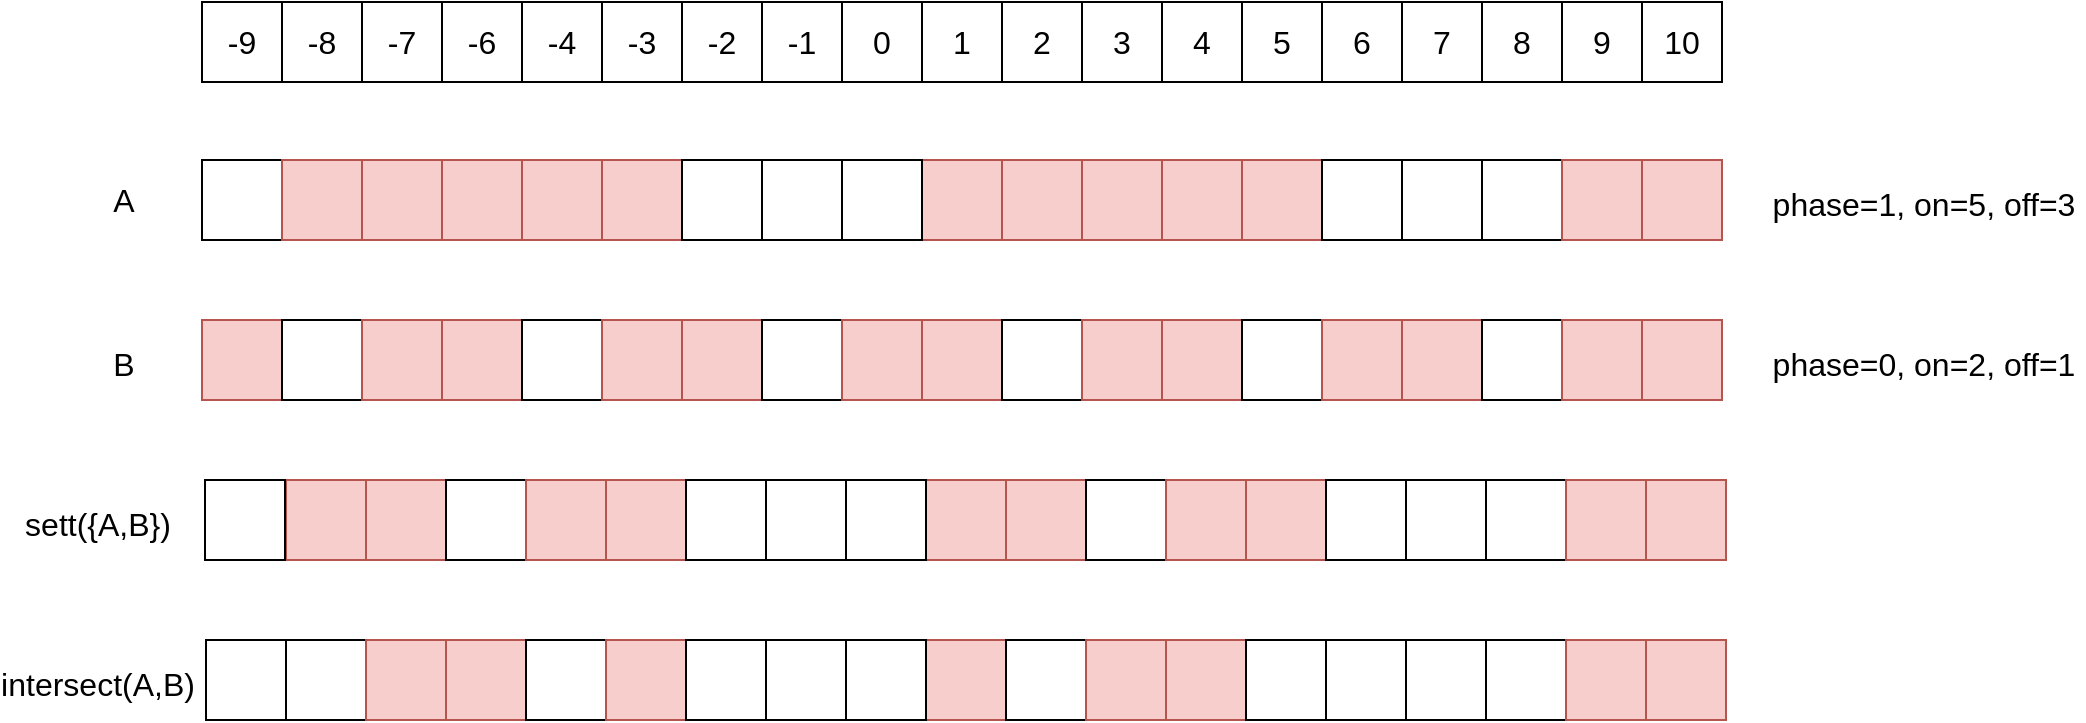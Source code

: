 <mxfile version="20.3.7" type="device"><diagram id="hB45ELTEsidGIPMGBpWh" name="Page-1"><mxGraphModel dx="2066" dy="1129" grid="1" gridSize="10" guides="1" tooltips="1" connect="1" arrows="1" fold="1" page="1" pageScale="1" pageWidth="1169" pageHeight="827" math="0" shadow="0"><root><mxCell id="0"/><mxCell id="1" parent="0"/><mxCell id="6-0hSGk9Hx_-3tuUZx68-142" value="-9" style="whiteSpace=wrap;html=1;aspect=fixed;fontSize=16;" vertex="1" parent="1"><mxGeometry x="119" y="121" width="40" height="40" as="geometry"/></mxCell><mxCell id="6-0hSGk9Hx_-3tuUZx68-143" value="-8" style="whiteSpace=wrap;html=1;aspect=fixed;fontSize=16;" vertex="1" parent="1"><mxGeometry x="159" y="121" width="40" height="40" as="geometry"/></mxCell><mxCell id="6-0hSGk9Hx_-3tuUZx68-144" value="-7" style="whiteSpace=wrap;html=1;aspect=fixed;fontSize=16;" vertex="1" parent="1"><mxGeometry x="199" y="121" width="40" height="40" as="geometry"/></mxCell><mxCell id="6-0hSGk9Hx_-3tuUZx68-145" value="-6" style="whiteSpace=wrap;html=1;aspect=fixed;fontSize=16;" vertex="1" parent="1"><mxGeometry x="239" y="121" width="40" height="40" as="geometry"/></mxCell><mxCell id="6-0hSGk9Hx_-3tuUZx68-146" value="-4" style="whiteSpace=wrap;html=1;aspect=fixed;fontSize=16;" vertex="1" parent="1"><mxGeometry x="279" y="121" width="40" height="40" as="geometry"/></mxCell><mxCell id="6-0hSGk9Hx_-3tuUZx68-147" value="-3" style="whiteSpace=wrap;html=1;aspect=fixed;fontSize=16;" vertex="1" parent="1"><mxGeometry x="319" y="121" width="40" height="40" as="geometry"/></mxCell><mxCell id="6-0hSGk9Hx_-3tuUZx68-148" value="-2" style="whiteSpace=wrap;html=1;aspect=fixed;fontSize=16;" vertex="1" parent="1"><mxGeometry x="359" y="121" width="40" height="40" as="geometry"/></mxCell><mxCell id="6-0hSGk9Hx_-3tuUZx68-149" value="-1" style="whiteSpace=wrap;html=1;aspect=fixed;fontSize=16;" vertex="1" parent="1"><mxGeometry x="399" y="121" width="40" height="40" as="geometry"/></mxCell><mxCell id="6-0hSGk9Hx_-3tuUZx68-150" value="0" style="whiteSpace=wrap;html=1;aspect=fixed;fontSize=16;" vertex="1" parent="1"><mxGeometry x="439" y="121" width="40" height="40" as="geometry"/></mxCell><mxCell id="6-0hSGk9Hx_-3tuUZx68-151" value="1" style="whiteSpace=wrap;html=1;aspect=fixed;fontSize=16;" vertex="1" parent="1"><mxGeometry x="479" y="121" width="40" height="40" as="geometry"/></mxCell><mxCell id="6-0hSGk9Hx_-3tuUZx68-152" value="2" style="whiteSpace=wrap;html=1;aspect=fixed;fontSize=16;" vertex="1" parent="1"><mxGeometry x="519" y="121" width="40" height="40" as="geometry"/></mxCell><mxCell id="6-0hSGk9Hx_-3tuUZx68-153" value="3" style="whiteSpace=wrap;html=1;aspect=fixed;fontSize=16;" vertex="1" parent="1"><mxGeometry x="559" y="121" width="40" height="40" as="geometry"/></mxCell><mxCell id="6-0hSGk9Hx_-3tuUZx68-154" value="4" style="whiteSpace=wrap;html=1;aspect=fixed;fontSize=16;" vertex="1" parent="1"><mxGeometry x="599" y="121" width="40" height="40" as="geometry"/></mxCell><mxCell id="6-0hSGk9Hx_-3tuUZx68-155" value="5" style="whiteSpace=wrap;html=1;aspect=fixed;fontSize=16;" vertex="1" parent="1"><mxGeometry x="639" y="121" width="40" height="40" as="geometry"/></mxCell><mxCell id="6-0hSGk9Hx_-3tuUZx68-156" value="6" style="whiteSpace=wrap;html=1;aspect=fixed;fontSize=16;" vertex="1" parent="1"><mxGeometry x="679" y="121" width="40" height="40" as="geometry"/></mxCell><mxCell id="6-0hSGk9Hx_-3tuUZx68-157" value="7" style="whiteSpace=wrap;html=1;aspect=fixed;fontSize=16;" vertex="1" parent="1"><mxGeometry x="719" y="121" width="40" height="40" as="geometry"/></mxCell><mxCell id="6-0hSGk9Hx_-3tuUZx68-158" value="8" style="whiteSpace=wrap;html=1;aspect=fixed;fontSize=16;" vertex="1" parent="1"><mxGeometry x="759" y="121" width="40" height="40" as="geometry"/></mxCell><mxCell id="6-0hSGk9Hx_-3tuUZx68-159" value="9" style="whiteSpace=wrap;html=1;aspect=fixed;fontSize=16;" vertex="1" parent="1"><mxGeometry x="799" y="121" width="40" height="40" as="geometry"/></mxCell><mxCell id="6-0hSGk9Hx_-3tuUZx68-160" value="10" style="whiteSpace=wrap;html=1;aspect=fixed;fontSize=16;" vertex="1" parent="1"><mxGeometry x="839" y="121" width="40" height="40" as="geometry"/></mxCell><mxCell id="6-0hSGk9Hx_-3tuUZx68-169" value="" style="whiteSpace=wrap;html=1;aspect=fixed;fontSize=16;" vertex="1" parent="1"><mxGeometry x="119" y="200" width="40" height="40" as="geometry"/></mxCell><mxCell id="6-0hSGk9Hx_-3tuUZx68-170" value="" style="whiteSpace=wrap;html=1;aspect=fixed;fontSize=16;fillColor=#f8cecc;strokeColor=#b85450;" vertex="1" parent="1"><mxGeometry x="159" y="200" width="40" height="40" as="geometry"/></mxCell><mxCell id="6-0hSGk9Hx_-3tuUZx68-171" value="" style="whiteSpace=wrap;html=1;aspect=fixed;fontSize=16;fillColor=#f8cecc;strokeColor=#b85450;" vertex="1" parent="1"><mxGeometry x="199" y="200" width="40" height="40" as="geometry"/></mxCell><mxCell id="6-0hSGk9Hx_-3tuUZx68-172" value="" style="whiteSpace=wrap;html=1;aspect=fixed;fontSize=16;fillColor=#f8cecc;strokeColor=#b85450;" vertex="1" parent="1"><mxGeometry x="239" y="200" width="40" height="40" as="geometry"/></mxCell><mxCell id="6-0hSGk9Hx_-3tuUZx68-173" value="" style="whiteSpace=wrap;html=1;aspect=fixed;fontSize=16;fillColor=#f8cecc;strokeColor=#b85450;" vertex="1" parent="1"><mxGeometry x="279" y="200" width="40" height="40" as="geometry"/></mxCell><mxCell id="6-0hSGk9Hx_-3tuUZx68-174" value="" style="whiteSpace=wrap;html=1;aspect=fixed;fontSize=16;fillColor=#f8cecc;strokeColor=#b85450;" vertex="1" parent="1"><mxGeometry x="319" y="200" width="40" height="40" as="geometry"/></mxCell><mxCell id="6-0hSGk9Hx_-3tuUZx68-175" value="" style="whiteSpace=wrap;html=1;aspect=fixed;fontSize=16;" vertex="1" parent="1"><mxGeometry x="359" y="200" width="40" height="40" as="geometry"/></mxCell><mxCell id="6-0hSGk9Hx_-3tuUZx68-176" value="" style="whiteSpace=wrap;html=1;aspect=fixed;fontSize=16;" vertex="1" parent="1"><mxGeometry x="399" y="200" width="40" height="40" as="geometry"/></mxCell><mxCell id="6-0hSGk9Hx_-3tuUZx68-178" value="" style="whiteSpace=wrap;html=1;aspect=fixed;fontSize=16;fillColor=#f8cecc;strokeColor=#b85450;" vertex="1" parent="1"><mxGeometry x="479" y="200" width="40" height="40" as="geometry"/></mxCell><mxCell id="6-0hSGk9Hx_-3tuUZx68-179" value="" style="whiteSpace=wrap;html=1;aspect=fixed;fontSize=16;fillColor=#f8cecc;strokeColor=#b85450;" vertex="1" parent="1"><mxGeometry x="519" y="200" width="40" height="40" as="geometry"/></mxCell><mxCell id="6-0hSGk9Hx_-3tuUZx68-180" value="" style="whiteSpace=wrap;html=1;aspect=fixed;fontSize=16;fillColor=#f8cecc;strokeColor=#b85450;" vertex="1" parent="1"><mxGeometry x="559" y="200" width="40" height="40" as="geometry"/></mxCell><mxCell id="6-0hSGk9Hx_-3tuUZx68-181" value="" style="whiteSpace=wrap;html=1;aspect=fixed;fontSize=16;fillColor=#f8cecc;strokeColor=#b85450;" vertex="1" parent="1"><mxGeometry x="599" y="200" width="40" height="40" as="geometry"/></mxCell><mxCell id="6-0hSGk9Hx_-3tuUZx68-182" value="" style="whiteSpace=wrap;html=1;aspect=fixed;fontSize=16;fillColor=#f8cecc;strokeColor=#b85450;" vertex="1" parent="1"><mxGeometry x="639" y="200" width="40" height="40" as="geometry"/></mxCell><mxCell id="6-0hSGk9Hx_-3tuUZx68-183" value="" style="whiteSpace=wrap;html=1;aspect=fixed;fontSize=16;" vertex="1" parent="1"><mxGeometry x="679" y="200" width="40" height="40" as="geometry"/></mxCell><mxCell id="6-0hSGk9Hx_-3tuUZx68-184" value="" style="whiteSpace=wrap;html=1;aspect=fixed;fontSize=16;" vertex="1" parent="1"><mxGeometry x="719" y="200" width="40" height="40" as="geometry"/></mxCell><mxCell id="6-0hSGk9Hx_-3tuUZx68-185" value="" style="whiteSpace=wrap;html=1;aspect=fixed;fontSize=16;" vertex="1" parent="1"><mxGeometry x="759" y="200" width="40" height="40" as="geometry"/></mxCell><mxCell id="6-0hSGk9Hx_-3tuUZx68-186" value="" style="whiteSpace=wrap;html=1;aspect=fixed;fontSize=16;fillColor=#f8cecc;strokeColor=#b85450;" vertex="1" parent="1"><mxGeometry x="799" y="200" width="40" height="40" as="geometry"/></mxCell><mxCell id="6-0hSGk9Hx_-3tuUZx68-187" value="" style="whiteSpace=wrap;html=1;aspect=fixed;fontSize=16;fillColor=#f8cecc;strokeColor=#b85450;" vertex="1" parent="1"><mxGeometry x="839" y="200" width="40" height="40" as="geometry"/></mxCell><mxCell id="6-0hSGk9Hx_-3tuUZx68-223" value="phase=1, on=5, off=3" style="text;html=1;align=center;verticalAlign=middle;whiteSpace=wrap;rounded=0;fontSize=16;" vertex="1" parent="1"><mxGeometry x="900" y="207" width="160" height="30" as="geometry"/></mxCell><mxCell id="6-0hSGk9Hx_-3tuUZx68-226" value="" style="whiteSpace=wrap;html=1;aspect=fixed;fontSize=16;" vertex="1" parent="1"><mxGeometry x="439" y="200" width="40" height="40" as="geometry"/></mxCell><mxCell id="6-0hSGk9Hx_-3tuUZx68-365" value="" style="whiteSpace=wrap;html=1;aspect=fixed;fontSize=16;fillColor=#f8cecc;strokeColor=#b85450;" vertex="1" parent="1"><mxGeometry x="119" y="280" width="40" height="40" as="geometry"/></mxCell><mxCell id="6-0hSGk9Hx_-3tuUZx68-366" value="" style="whiteSpace=wrap;html=1;aspect=fixed;fontSize=16;" vertex="1" parent="1"><mxGeometry x="159" y="280" width="40" height="40" as="geometry"/></mxCell><mxCell id="6-0hSGk9Hx_-3tuUZx68-367" value="" style="whiteSpace=wrap;html=1;aspect=fixed;fontSize=16;fillColor=#f8cecc;strokeColor=#b85450;" vertex="1" parent="1"><mxGeometry x="199" y="280" width="40" height="40" as="geometry"/></mxCell><mxCell id="6-0hSGk9Hx_-3tuUZx68-368" value="" style="whiteSpace=wrap;html=1;aspect=fixed;fontSize=16;fillColor=#f8cecc;strokeColor=#b85450;" vertex="1" parent="1"><mxGeometry x="239" y="280" width="40" height="40" as="geometry"/></mxCell><mxCell id="6-0hSGk9Hx_-3tuUZx68-369" value="" style="whiteSpace=wrap;html=1;aspect=fixed;fontSize=16;" vertex="1" parent="1"><mxGeometry x="279" y="280" width="40" height="40" as="geometry"/></mxCell><mxCell id="6-0hSGk9Hx_-3tuUZx68-370" value="" style="whiteSpace=wrap;html=1;aspect=fixed;fontSize=16;fillColor=#f8cecc;strokeColor=#b85450;" vertex="1" parent="1"><mxGeometry x="319" y="280" width="40" height="40" as="geometry"/></mxCell><mxCell id="6-0hSGk9Hx_-3tuUZx68-371" value="" style="whiteSpace=wrap;html=1;aspect=fixed;fontSize=16;fillColor=#f8cecc;strokeColor=#b85450;" vertex="1" parent="1"><mxGeometry x="359" y="280" width="40" height="40" as="geometry"/></mxCell><mxCell id="6-0hSGk9Hx_-3tuUZx68-372" value="" style="whiteSpace=wrap;html=1;aspect=fixed;fontSize=16;" vertex="1" parent="1"><mxGeometry x="399" y="280" width="40" height="40" as="geometry"/></mxCell><mxCell id="6-0hSGk9Hx_-3tuUZx68-373" value="" style="whiteSpace=wrap;html=1;aspect=fixed;fontSize=16;fillColor=#f8cecc;strokeColor=#b85450;" vertex="1" parent="1"><mxGeometry x="479" y="280" width="40" height="40" as="geometry"/></mxCell><mxCell id="6-0hSGk9Hx_-3tuUZx68-374" value="" style="whiteSpace=wrap;html=1;aspect=fixed;fontSize=16;" vertex="1" parent="1"><mxGeometry x="519" y="280" width="40" height="40" as="geometry"/></mxCell><mxCell id="6-0hSGk9Hx_-3tuUZx68-375" value="" style="whiteSpace=wrap;html=1;aspect=fixed;fontSize=16;fillColor=#f8cecc;strokeColor=#b85450;" vertex="1" parent="1"><mxGeometry x="559" y="280" width="40" height="40" as="geometry"/></mxCell><mxCell id="6-0hSGk9Hx_-3tuUZx68-376" value="" style="whiteSpace=wrap;html=1;aspect=fixed;fontSize=16;fillColor=#f8cecc;strokeColor=#b85450;" vertex="1" parent="1"><mxGeometry x="599" y="280" width="40" height="40" as="geometry"/></mxCell><mxCell id="6-0hSGk9Hx_-3tuUZx68-377" value="" style="whiteSpace=wrap;html=1;aspect=fixed;fontSize=16;" vertex="1" parent="1"><mxGeometry x="639" y="280" width="40" height="40" as="geometry"/></mxCell><mxCell id="6-0hSGk9Hx_-3tuUZx68-378" value="" style="whiteSpace=wrap;html=1;aspect=fixed;fontSize=16;fillColor=#f8cecc;strokeColor=#b85450;" vertex="1" parent="1"><mxGeometry x="679" y="280" width="40" height="40" as="geometry"/></mxCell><mxCell id="6-0hSGk9Hx_-3tuUZx68-379" value="" style="whiteSpace=wrap;html=1;aspect=fixed;fontSize=16;fillColor=#f8cecc;strokeColor=#b85450;" vertex="1" parent="1"><mxGeometry x="719" y="280" width="40" height="40" as="geometry"/></mxCell><mxCell id="6-0hSGk9Hx_-3tuUZx68-380" value="" style="whiteSpace=wrap;html=1;aspect=fixed;fontSize=16;" vertex="1" parent="1"><mxGeometry x="759" y="280" width="40" height="40" as="geometry"/></mxCell><mxCell id="6-0hSGk9Hx_-3tuUZx68-381" value="" style="whiteSpace=wrap;html=1;aspect=fixed;fontSize=16;fillColor=#f8cecc;strokeColor=#b85450;" vertex="1" parent="1"><mxGeometry x="799" y="280" width="40" height="40" as="geometry"/></mxCell><mxCell id="6-0hSGk9Hx_-3tuUZx68-382" value="" style="whiteSpace=wrap;html=1;aspect=fixed;fontSize=16;fillColor=#f8cecc;strokeColor=#b85450;" vertex="1" parent="1"><mxGeometry x="839" y="280" width="40" height="40" as="geometry"/></mxCell><mxCell id="6-0hSGk9Hx_-3tuUZx68-383" value="phase=0, on=2, off=1" style="text;html=1;align=center;verticalAlign=middle;whiteSpace=wrap;rounded=0;fontSize=16;" vertex="1" parent="1"><mxGeometry x="900" y="287" width="160" height="30" as="geometry"/></mxCell><mxCell id="6-0hSGk9Hx_-3tuUZx68-384" value="" style="whiteSpace=wrap;html=1;aspect=fixed;fontSize=16;fillColor=#f8cecc;strokeColor=#b85450;" vertex="1" parent="1"><mxGeometry x="439" y="280" width="40" height="40" as="geometry"/></mxCell><mxCell id="6-0hSGk9Hx_-3tuUZx68-385" value="A" style="text;html=1;strokeColor=none;fillColor=none;align=center;verticalAlign=middle;whiteSpace=wrap;rounded=0;fontSize=16;" vertex="1" parent="1"><mxGeometry x="50" y="205" width="60" height="30" as="geometry"/></mxCell><mxCell id="6-0hSGk9Hx_-3tuUZx68-386" value="B" style="text;html=1;strokeColor=none;fillColor=none;align=center;verticalAlign=middle;whiteSpace=wrap;rounded=0;fontSize=16;" vertex="1" parent="1"><mxGeometry x="50" y="287" width="60" height="30" as="geometry"/></mxCell><mxCell id="6-0hSGk9Hx_-3tuUZx68-408" value="" style="whiteSpace=wrap;html=1;aspect=fixed;fontSize=16;" vertex="1" parent="1"><mxGeometry x="121" y="440" width="40" height="40" as="geometry"/></mxCell><mxCell id="6-0hSGk9Hx_-3tuUZx68-409" value="" style="whiteSpace=wrap;html=1;aspect=fixed;fontSize=16;" vertex="1" parent="1"><mxGeometry x="161" y="440" width="40" height="40" as="geometry"/></mxCell><mxCell id="6-0hSGk9Hx_-3tuUZx68-410" value="" style="whiteSpace=wrap;html=1;aspect=fixed;fontSize=16;fillColor=#f8cecc;strokeColor=#b85450;" vertex="1" parent="1"><mxGeometry x="201" y="440" width="40" height="40" as="geometry"/></mxCell><mxCell id="6-0hSGk9Hx_-3tuUZx68-411" value="" style="whiteSpace=wrap;html=1;aspect=fixed;fontSize=16;fillColor=#f8cecc;strokeColor=#b85450;" vertex="1" parent="1"><mxGeometry x="241" y="440" width="40" height="40" as="geometry"/></mxCell><mxCell id="6-0hSGk9Hx_-3tuUZx68-412" value="" style="whiteSpace=wrap;html=1;aspect=fixed;fontSize=16;" vertex="1" parent="1"><mxGeometry x="281" y="440" width="40" height="40" as="geometry"/></mxCell><mxCell id="6-0hSGk9Hx_-3tuUZx68-413" value="" style="whiteSpace=wrap;html=1;aspect=fixed;fontSize=16;fillColor=#f8cecc;strokeColor=#b85450;" vertex="1" parent="1"><mxGeometry x="321" y="440" width="40" height="40" as="geometry"/></mxCell><mxCell id="6-0hSGk9Hx_-3tuUZx68-414" value="" style="whiteSpace=wrap;html=1;aspect=fixed;fontSize=16;" vertex="1" parent="1"><mxGeometry x="361" y="440" width="40" height="40" as="geometry"/></mxCell><mxCell id="6-0hSGk9Hx_-3tuUZx68-415" value="" style="whiteSpace=wrap;html=1;aspect=fixed;fontSize=16;" vertex="1" parent="1"><mxGeometry x="401" y="440" width="40" height="40" as="geometry"/></mxCell><mxCell id="6-0hSGk9Hx_-3tuUZx68-416" value="" style="whiteSpace=wrap;html=1;aspect=fixed;fontSize=16;fillColor=#f8cecc;strokeColor=#b85450;" vertex="1" parent="1"><mxGeometry x="481" y="440" width="40" height="40" as="geometry"/></mxCell><mxCell id="6-0hSGk9Hx_-3tuUZx68-417" value="" style="whiteSpace=wrap;html=1;aspect=fixed;fontSize=16;" vertex="1" parent="1"><mxGeometry x="521" y="440" width="40" height="40" as="geometry"/></mxCell><mxCell id="6-0hSGk9Hx_-3tuUZx68-418" value="" style="whiteSpace=wrap;html=1;aspect=fixed;fontSize=16;fillColor=#f8cecc;strokeColor=#b85450;" vertex="1" parent="1"><mxGeometry x="561" y="440" width="40" height="40" as="geometry"/></mxCell><mxCell id="6-0hSGk9Hx_-3tuUZx68-419" value="" style="whiteSpace=wrap;html=1;aspect=fixed;fontSize=16;fillColor=#f8cecc;strokeColor=#b85450;" vertex="1" parent="1"><mxGeometry x="601" y="440" width="40" height="40" as="geometry"/></mxCell><mxCell id="6-0hSGk9Hx_-3tuUZx68-420" value="" style="whiteSpace=wrap;html=1;aspect=fixed;fontSize=16;" vertex="1" parent="1"><mxGeometry x="641" y="440" width="40" height="40" as="geometry"/></mxCell><mxCell id="6-0hSGk9Hx_-3tuUZx68-421" value="" style="whiteSpace=wrap;html=1;aspect=fixed;fontSize=16;" vertex="1" parent="1"><mxGeometry x="681" y="440" width="40" height="40" as="geometry"/></mxCell><mxCell id="6-0hSGk9Hx_-3tuUZx68-422" value="" style="whiteSpace=wrap;html=1;aspect=fixed;fontSize=16;" vertex="1" parent="1"><mxGeometry x="721" y="440" width="40" height="40" as="geometry"/></mxCell><mxCell id="6-0hSGk9Hx_-3tuUZx68-423" value="" style="whiteSpace=wrap;html=1;aspect=fixed;fontSize=16;" vertex="1" parent="1"><mxGeometry x="761" y="440" width="40" height="40" as="geometry"/></mxCell><mxCell id="6-0hSGk9Hx_-3tuUZx68-424" value="" style="whiteSpace=wrap;html=1;aspect=fixed;fontSize=16;fillColor=#f8cecc;strokeColor=#b85450;" vertex="1" parent="1"><mxGeometry x="801" y="440" width="40" height="40" as="geometry"/></mxCell><mxCell id="6-0hSGk9Hx_-3tuUZx68-425" value="" style="whiteSpace=wrap;html=1;aspect=fixed;fontSize=16;fillColor=#f8cecc;strokeColor=#b85450;" vertex="1" parent="1"><mxGeometry x="841" y="440" width="40" height="40" as="geometry"/></mxCell><mxCell id="6-0hSGk9Hx_-3tuUZx68-427" value="" style="whiteSpace=wrap;html=1;aspect=fixed;fontSize=16;" vertex="1" parent="1"><mxGeometry x="441" y="440" width="40" height="40" as="geometry"/></mxCell><mxCell id="6-0hSGk9Hx_-3tuUZx68-428" value="intersect(A,B)" style="text;html=1;strokeColor=none;fillColor=none;align=center;verticalAlign=middle;whiteSpace=wrap;rounded=0;fontSize=16;" vertex="1" parent="1"><mxGeometry x="37" y="447" width="60" height="30" as="geometry"/></mxCell><mxCell id="6-0hSGk9Hx_-3tuUZx68-430" value="" style="whiteSpace=wrap;html=1;aspect=fixed;fontSize=16;fillColor=#f8cecc;strokeColor=#b85450;" vertex="1" parent="1"><mxGeometry x="161" y="360" width="40" height="40" as="geometry"/></mxCell><mxCell id="6-0hSGk9Hx_-3tuUZx68-431" value="" style="whiteSpace=wrap;html=1;aspect=fixed;fontSize=16;fillColor=#f8cecc;strokeColor=#b85450;" vertex="1" parent="1"><mxGeometry x="201" y="360" width="40" height="40" as="geometry"/></mxCell><mxCell id="6-0hSGk9Hx_-3tuUZx68-432" value="" style="whiteSpace=wrap;html=1;aspect=fixed;fontSize=16;" vertex="1" parent="1"><mxGeometry x="241" y="360" width="40" height="40" as="geometry"/></mxCell><mxCell id="6-0hSGk9Hx_-3tuUZx68-433" value="" style="whiteSpace=wrap;html=1;aspect=fixed;fontSize=16;fillColor=#f8cecc;strokeColor=#b85450;" vertex="1" parent="1"><mxGeometry x="281" y="360" width="40" height="40" as="geometry"/></mxCell><mxCell id="6-0hSGk9Hx_-3tuUZx68-434" value="" style="whiteSpace=wrap;html=1;aspect=fixed;fontSize=16;fillColor=#f8cecc;strokeColor=#b85450;" vertex="1" parent="1"><mxGeometry x="321" y="360" width="40" height="40" as="geometry"/></mxCell><mxCell id="6-0hSGk9Hx_-3tuUZx68-435" value="" style="whiteSpace=wrap;html=1;aspect=fixed;fontSize=16;" vertex="1" parent="1"><mxGeometry x="361" y="360" width="40" height="40" as="geometry"/></mxCell><mxCell id="6-0hSGk9Hx_-3tuUZx68-436" value="" style="whiteSpace=wrap;html=1;aspect=fixed;fontSize=16;" vertex="1" parent="1"><mxGeometry x="401" y="360" width="40" height="40" as="geometry"/></mxCell><mxCell id="6-0hSGk9Hx_-3tuUZx68-437" value="" style="whiteSpace=wrap;html=1;aspect=fixed;fontSize=16;fillColor=#f8cecc;strokeColor=#b85450;" vertex="1" parent="1"><mxGeometry x="481" y="360" width="40" height="40" as="geometry"/></mxCell><mxCell id="6-0hSGk9Hx_-3tuUZx68-438" value="" style="whiteSpace=wrap;html=1;aspect=fixed;fontSize=16;fillColor=#f8cecc;strokeColor=#b85450;" vertex="1" parent="1"><mxGeometry x="521" y="360" width="40" height="40" as="geometry"/></mxCell><mxCell id="6-0hSGk9Hx_-3tuUZx68-439" value="" style="whiteSpace=wrap;html=1;aspect=fixed;fontSize=16;" vertex="1" parent="1"><mxGeometry x="561" y="360" width="40" height="40" as="geometry"/></mxCell><mxCell id="6-0hSGk9Hx_-3tuUZx68-440" value="" style="whiteSpace=wrap;html=1;aspect=fixed;fontSize=16;fillColor=#f8cecc;strokeColor=#b85450;" vertex="1" parent="1"><mxGeometry x="601" y="360" width="40" height="40" as="geometry"/></mxCell><mxCell id="6-0hSGk9Hx_-3tuUZx68-441" value="" style="whiteSpace=wrap;html=1;aspect=fixed;fontSize=16;fillColor=#f8cecc;strokeColor=#b85450;" vertex="1" parent="1"><mxGeometry x="641" y="360" width="40" height="40" as="geometry"/></mxCell><mxCell id="6-0hSGk9Hx_-3tuUZx68-442" value="" style="whiteSpace=wrap;html=1;aspect=fixed;fontSize=16;" vertex="1" parent="1"><mxGeometry x="681" y="360" width="40" height="40" as="geometry"/></mxCell><mxCell id="6-0hSGk9Hx_-3tuUZx68-443" value="" style="whiteSpace=wrap;html=1;aspect=fixed;fontSize=16;" vertex="1" parent="1"><mxGeometry x="721" y="360" width="40" height="40" as="geometry"/></mxCell><mxCell id="6-0hSGk9Hx_-3tuUZx68-444" value="" style="whiteSpace=wrap;html=1;aspect=fixed;fontSize=16;" vertex="1" parent="1"><mxGeometry x="761" y="360" width="40" height="40" as="geometry"/></mxCell><mxCell id="6-0hSGk9Hx_-3tuUZx68-445" value="" style="whiteSpace=wrap;html=1;aspect=fixed;fontSize=16;fillColor=#f8cecc;strokeColor=#b85450;" vertex="1" parent="1"><mxGeometry x="801" y="360" width="40" height="40" as="geometry"/></mxCell><mxCell id="6-0hSGk9Hx_-3tuUZx68-446" value="" style="whiteSpace=wrap;html=1;aspect=fixed;fontSize=16;fillColor=#f8cecc;strokeColor=#b85450;" vertex="1" parent="1"><mxGeometry x="841" y="360" width="40" height="40" as="geometry"/></mxCell><mxCell id="6-0hSGk9Hx_-3tuUZx68-448" value="" style="whiteSpace=wrap;html=1;aspect=fixed;fontSize=16;" vertex="1" parent="1"><mxGeometry x="441" y="360" width="40" height="40" as="geometry"/></mxCell><mxCell id="6-0hSGk9Hx_-3tuUZx68-449" value="sett({A,B})" style="text;html=1;align=center;verticalAlign=middle;whiteSpace=wrap;rounded=0;fontSize=16;" vertex="1" parent="1"><mxGeometry x="37" y="367" width="60" height="30" as="geometry"/></mxCell><mxCell id="6-0hSGk9Hx_-3tuUZx68-450" value="" style="whiteSpace=wrap;html=1;aspect=fixed;fontSize=16;" vertex="1" parent="1"><mxGeometry x="120.5" y="360" width="40" height="40" as="geometry"/></mxCell></root></mxGraphModel></diagram></mxfile>